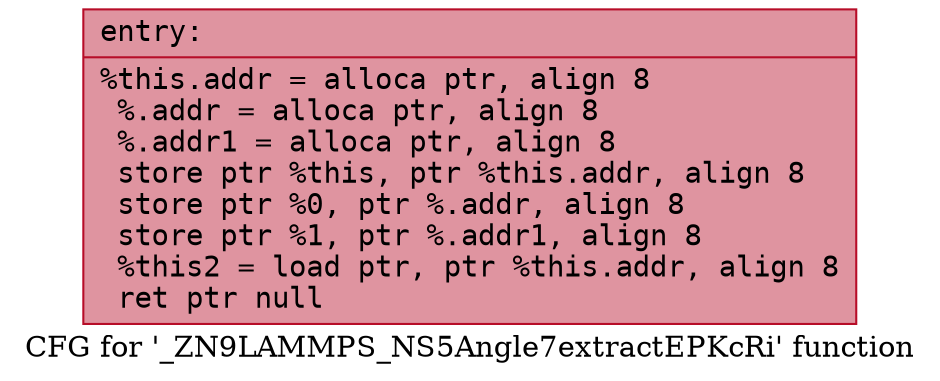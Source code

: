 digraph "CFG for '_ZN9LAMMPS_NS5Angle7extractEPKcRi' function" {
	label="CFG for '_ZN9LAMMPS_NS5Angle7extractEPKcRi' function";

	Node0x55d6952caf70 [shape=record,color="#b70d28ff", style=filled, fillcolor="#b70d2870" fontname="Courier",label="{entry:\l|  %this.addr = alloca ptr, align 8\l  %.addr = alloca ptr, align 8\l  %.addr1 = alloca ptr, align 8\l  store ptr %this, ptr %this.addr, align 8\l  store ptr %0, ptr %.addr, align 8\l  store ptr %1, ptr %.addr1, align 8\l  %this2 = load ptr, ptr %this.addr, align 8\l  ret ptr null\l}"];
}

